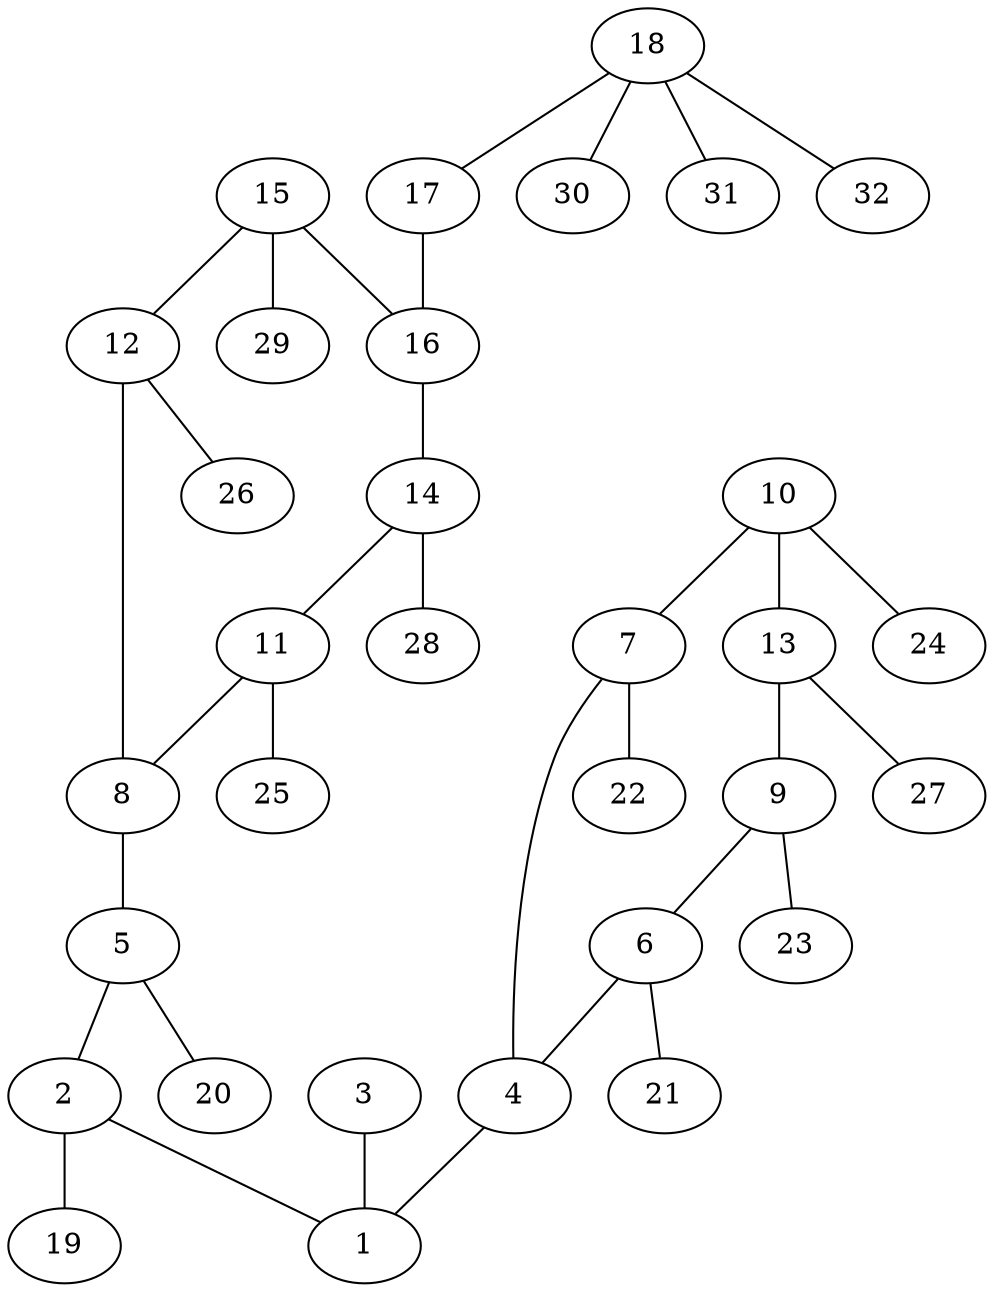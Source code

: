 graph molecule_3599 {
	1	 [chem=C];
	2	 [chem=C];
	2 -- 1	 [valence=1];
	19	 [chem=H];
	2 -- 19	 [valence=1];
	3	 [chem=O];
	3 -- 1	 [valence=2];
	4	 [chem=C];
	4 -- 1	 [valence=1];
	5	 [chem=C];
	5 -- 2	 [valence=2];
	20	 [chem=H];
	5 -- 20	 [valence=1];
	6	 [chem=C];
	6 -- 4	 [valence=2];
	21	 [chem=H];
	6 -- 21	 [valence=1];
	7	 [chem=C];
	7 -- 4	 [valence=1];
	22	 [chem=H];
	7 -- 22	 [valence=1];
	8	 [chem=C];
	8 -- 5	 [valence=1];
	9	 [chem=C];
	9 -- 6	 [valence=1];
	23	 [chem=H];
	9 -- 23	 [valence=1];
	10	 [chem=C];
	10 -- 7	 [valence=2];
	13	 [chem=C];
	10 -- 13	 [valence=1];
	24	 [chem=H];
	10 -- 24	 [valence=1];
	11	 [chem=C];
	11 -- 8	 [valence=2];
	25	 [chem=H];
	11 -- 25	 [valence=1];
	12	 [chem=C];
	12 -- 8	 [valence=1];
	26	 [chem=H];
	12 -- 26	 [valence=1];
	13 -- 9	 [valence=2];
	27	 [chem=H];
	13 -- 27	 [valence=1];
	14	 [chem=C];
	14 -- 11	 [valence=1];
	28	 [chem=H];
	14 -- 28	 [valence=1];
	15	 [chem=C];
	15 -- 12	 [valence=2];
	16	 [chem=C];
	15 -- 16	 [valence=1];
	29	 [chem=H];
	15 -- 29	 [valence=1];
	16 -- 14	 [valence=2];
	17	 [chem=O];
	17 -- 16	 [valence=1];
	18	 [chem=C];
	18 -- 17	 [valence=1];
	30	 [chem=H];
	18 -- 30	 [valence=1];
	31	 [chem=H];
	18 -- 31	 [valence=1];
	32	 [chem=H];
	18 -- 32	 [valence=1];
}
